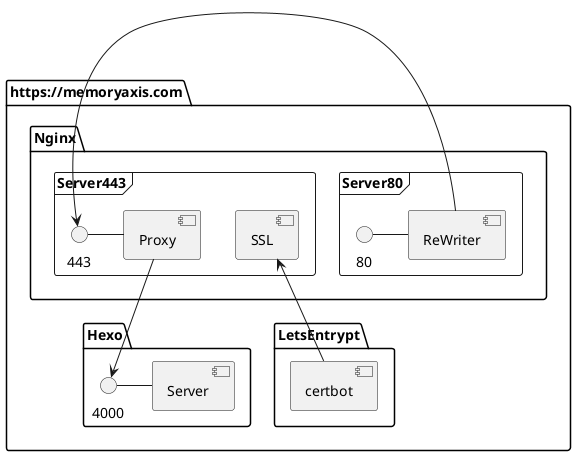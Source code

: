 @startuml

package https://memoryaxis.com {

    package Nginx {
        frame Server80 {
            80 - [ReWriter]
        }
        frame Server443 {
            443 - [Proxy]
            [SSL]
        }

        [ReWriter] -> 443
    }

    package LetsEntrypt {
        [certbot]
    }
    [certbot] -u-> [SSL]

    package Hexo {
        4000 - [Server]
    }
    [Proxy] -d-> 4000
}

@enduml

